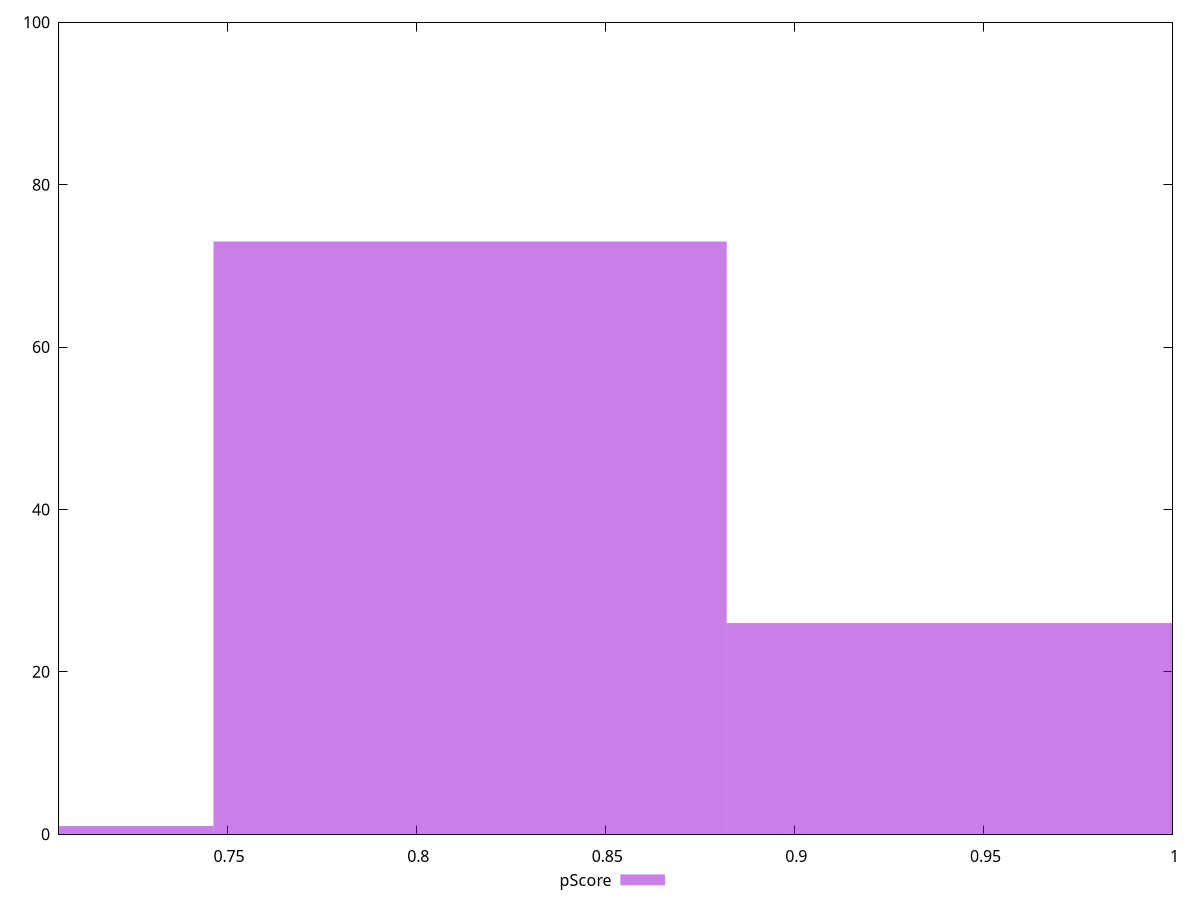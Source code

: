 reset

$pScore <<EOF
0.8142617262733574 73
0.9499720139855836 26
0.6785514385611312 1
EOF

set key outside below
set boxwidth 0.13571028771222624
set xrange [0.7055555555555556:1]
set yrange [0:100]
set trange [0:100]
set style fill transparent solid 0.5 noborder
set terminal svg size 640, 490 enhanced background rgb 'white'
set output "reprap/uses-optimized-images/samples/pages+cached/pScore/histogram.svg"

plot $pScore title "pScore" with boxes

reset
